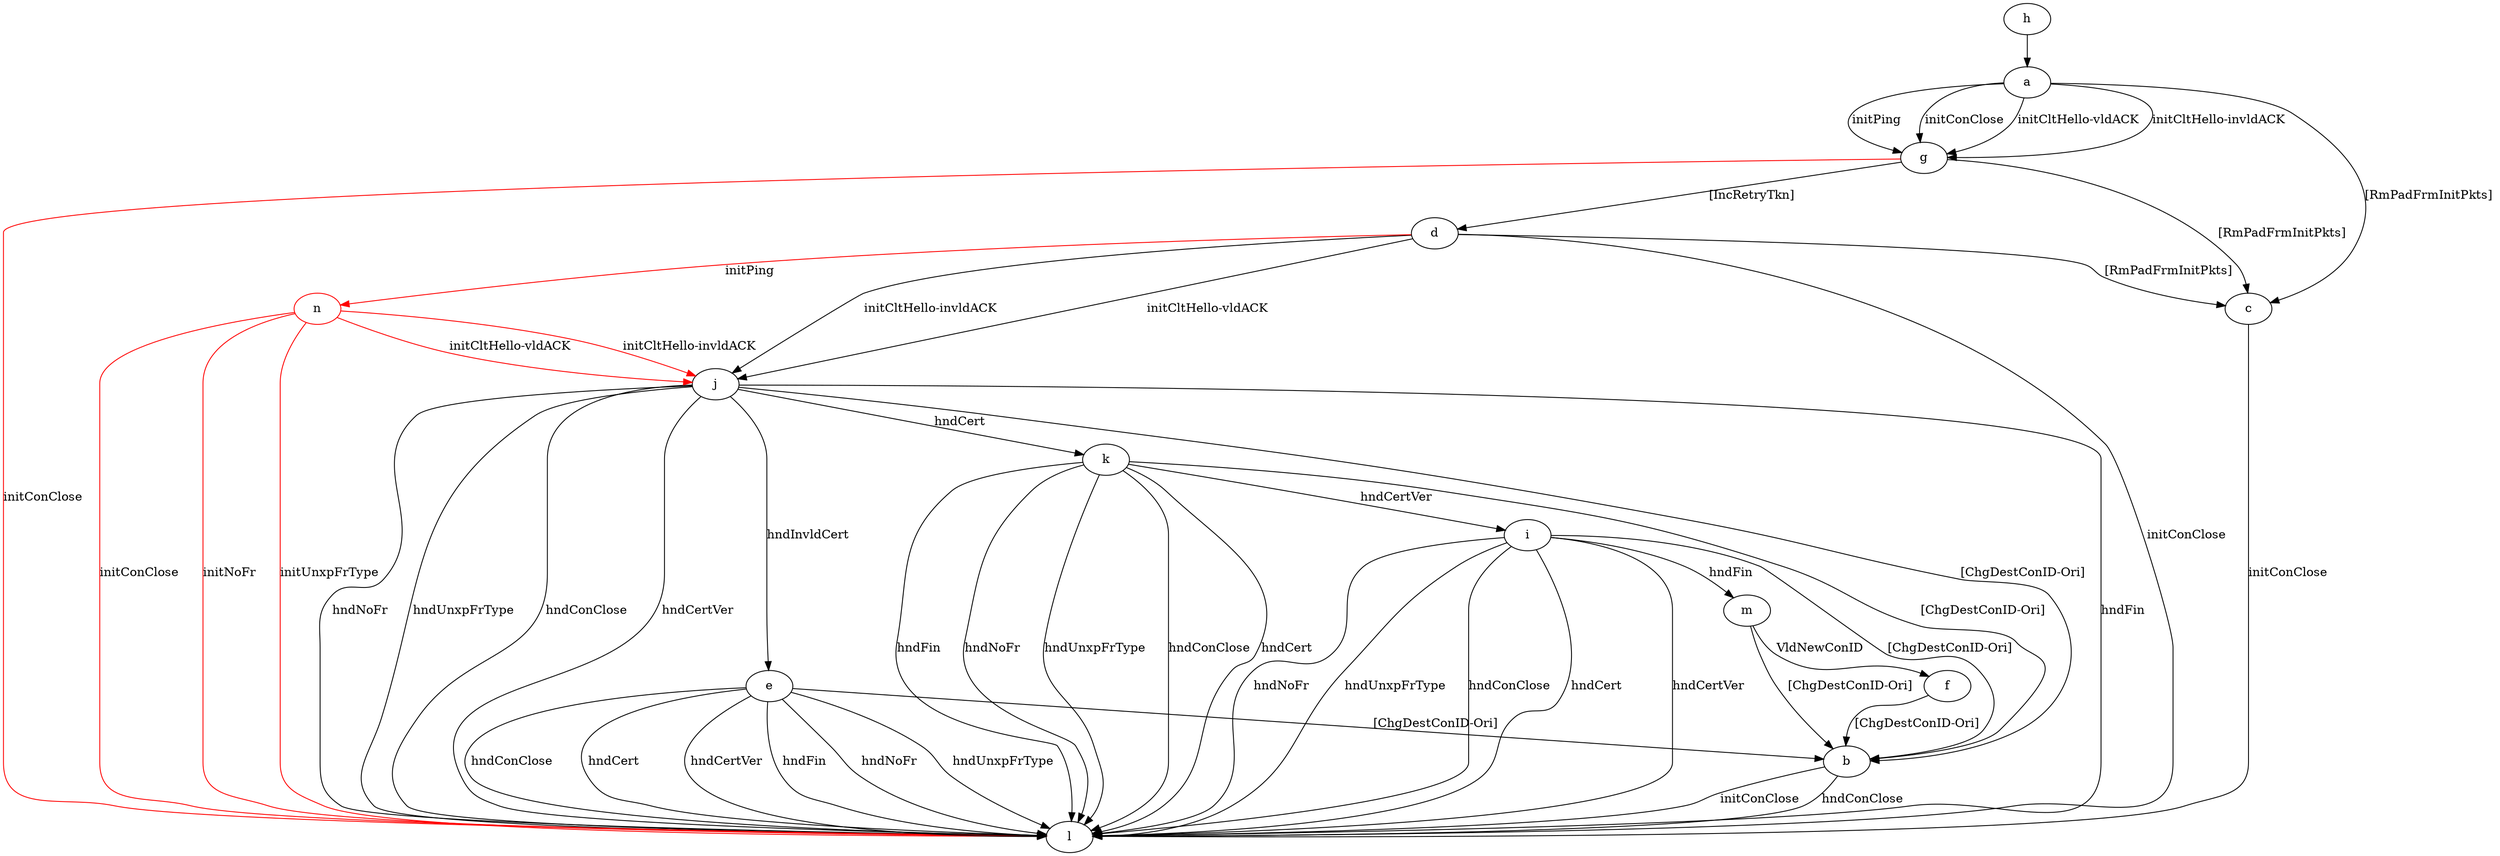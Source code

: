 digraph "" {
	a -> c	[key=0,
		label="[RmPadFrmInitPkts] "];
	a -> g	[key=0,
		label="initPing "];
	a -> g	[key=1,
		label="initConClose "];
	a -> g	[key=2,
		label="initCltHello-vldACK "];
	a -> g	[key=3,
		label="initCltHello-invldACK "];
	b -> l	[key=0,
		label="initConClose "];
	b -> l	[key=1,
		label="hndConClose "];
	c -> l	[key=0,
		label="initConClose "];
	d -> c	[key=0,
		label="[RmPadFrmInitPkts] "];
	d -> j	[key=0,
		label="initCltHello-vldACK "];
	d -> j	[key=1,
		label="initCltHello-invldACK "];
	d -> l	[key=0,
		label="initConClose "];
	n	[color=red];
	d -> n	[key=0,
		color=red,
		label="initPing "];
	e -> b	[key=0,
		label="[ChgDestConID-Ori] "];
	e -> l	[key=0,
		label="hndFin "];
	e -> l	[key=1,
		label="hndNoFr "];
	e -> l	[key=2,
		label="hndUnxpFrType "];
	e -> l	[key=3,
		label="hndConClose "];
	e -> l	[key=4,
		label="hndCert "];
	e -> l	[key=5,
		label="hndCertVer "];
	f -> b	[key=0,
		label="[ChgDestConID-Ori] "];
	g -> c	[key=0,
		label="[RmPadFrmInitPkts] "];
	g -> d	[key=0,
		label="[IncRetryTkn] "];
	g -> l	[key=0,
		color=red,
		label="initConClose "];
	h -> a	[key=0];
	i -> b	[key=0,
		label="[ChgDestConID-Ori] "];
	i -> l	[key=0,
		label="hndNoFr "];
	i -> l	[key=1,
		label="hndUnxpFrType "];
	i -> l	[key=2,
		label="hndConClose "];
	i -> l	[key=3,
		label="hndCert "];
	i -> l	[key=4,
		label="hndCertVer "];
	i -> m	[key=0,
		label="hndFin "];
	j -> b	[key=0,
		label="[ChgDestConID-Ori] "];
	j -> e	[key=0,
		label="hndInvldCert "];
	j -> k	[key=0,
		label="hndCert "];
	j -> l	[key=0,
		label="hndFin "];
	j -> l	[key=1,
		label="hndNoFr "];
	j -> l	[key=2,
		label="hndUnxpFrType "];
	j -> l	[key=3,
		label="hndConClose "];
	j -> l	[key=4,
		label="hndCertVer "];
	k -> b	[key=0,
		label="[ChgDestConID-Ori] "];
	k -> i	[key=0,
		label="hndCertVer "];
	k -> l	[key=0,
		label="hndFin "];
	k -> l	[key=1,
		label="hndNoFr "];
	k -> l	[key=2,
		label="hndUnxpFrType "];
	k -> l	[key=3,
		label="hndConClose "];
	k -> l	[key=4,
		label="hndCert "];
	m -> b	[key=0,
		label="[ChgDestConID-Ori] "];
	m -> f	[key=0,
		label="VldNewConID "];
	n -> j	[key=0,
		color=red,
		label="initCltHello-vldACK "];
	n -> j	[key=1,
		color=red,
		label="initCltHello-invldACK "];
	n -> l	[key=0,
		color=red,
		label="initConClose "];
	n -> l	[key=1,
		color=red,
		label="initNoFr "];
	n -> l	[key=2,
		color=red,
		label="initUnxpFrType "];
}
